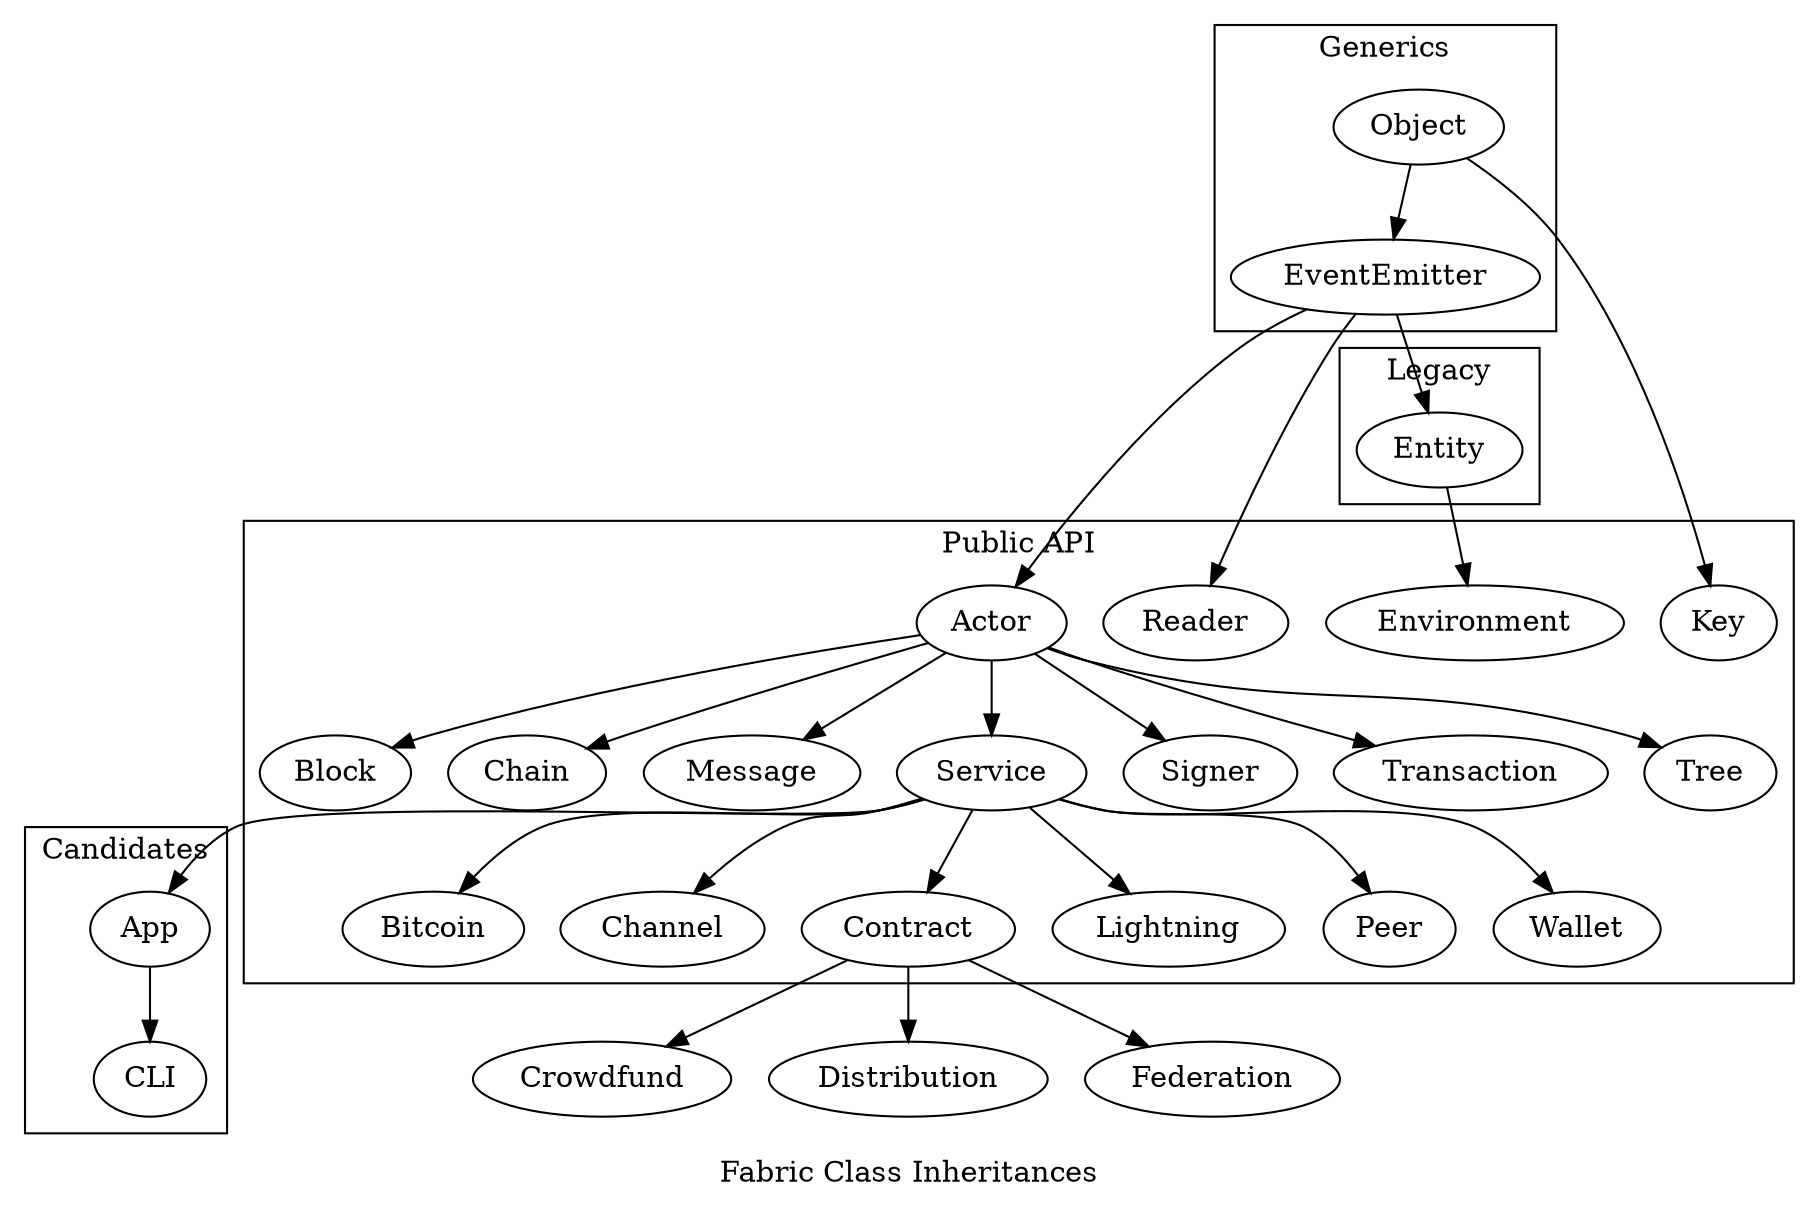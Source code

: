 digraph FabricClasses {
  label = "Fabric Class Inheritances"
  rankdir = "TB"

  subgraph cluster_generics {
    label = "Generics"
    "Object"
    "EventEmitter"
  }

  subgraph cluster_core {
    label = "Public API"
    "Actor"
    "Block"
    "Bitcoin"
    "Chain"
    "Channel"
    "Contract"
    "Environment"
    "Key"
    "Lightning"
    "Message"
    "Peer"
    "Reader"
    "Service"
    "Signer"
    "Transaction"
    "Tree"
    "Wallet"
  }

  subgraph cluster_candidates {
    label = "Candidates"
    "App"
    "CLI"
  }

  subgraph cluster_legacy {
    label = "Legacy"
    "Entity"
  }

  "Actor" -> {
    "Block"
    "Chain"
    "Message"
    "Service"
    "Signer"
    "Transaction"
    "Tree"
  }

  "App" -> {
    "CLI"
  }

  "Contract" -> {
    "Crowdfund"
    "Distribution"
    "Federation"
  }

  "Entity" -> "Environment"
  "EventEmitter" -> {
    "Actor"
    "Entity"
    "Reader"
  }

  "Object" -> "EventEmitter"
  "Object" -> "Key"

  "Service" -> {
    "App"
    "Bitcoin"
    "Channel"
    "Contract"
    "Lightning"
    "Peer"
    "Wallet"
  }
}
